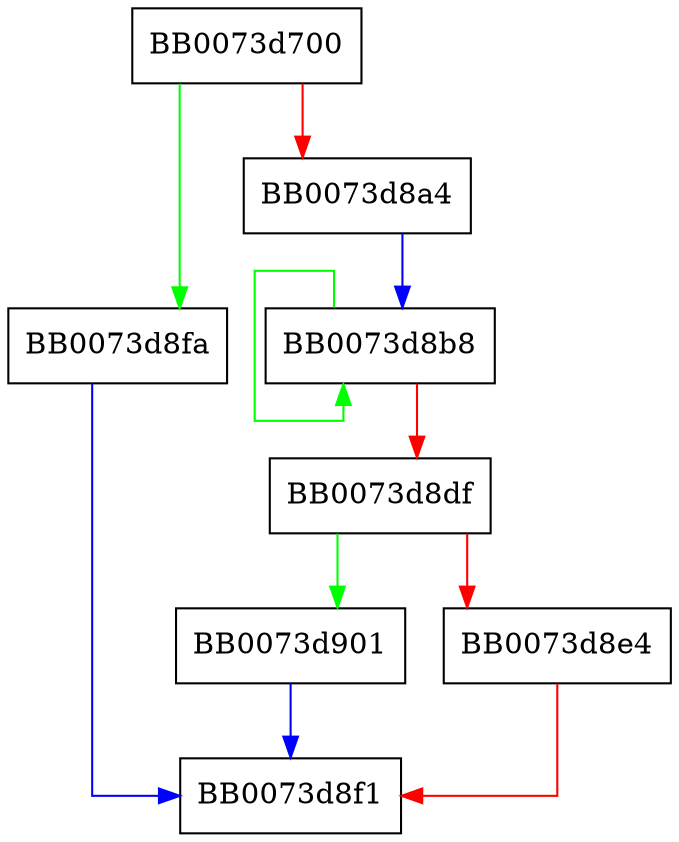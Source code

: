 digraph DES_set_key_checked {
  node [shape="box"];
  graph [splines=ortho];
  BB0073d700 -> BB0073d8fa [color="green"];
  BB0073d700 -> BB0073d8a4 [color="red"];
  BB0073d8a4 -> BB0073d8b8 [color="blue"];
  BB0073d8b8 -> BB0073d8b8 [color="green"];
  BB0073d8b8 -> BB0073d8df [color="red"];
  BB0073d8df -> BB0073d901 [color="green"];
  BB0073d8df -> BB0073d8e4 [color="red"];
  BB0073d8e4 -> BB0073d8f1 [color="red"];
  BB0073d8fa -> BB0073d8f1 [color="blue"];
  BB0073d901 -> BB0073d8f1 [color="blue"];
}